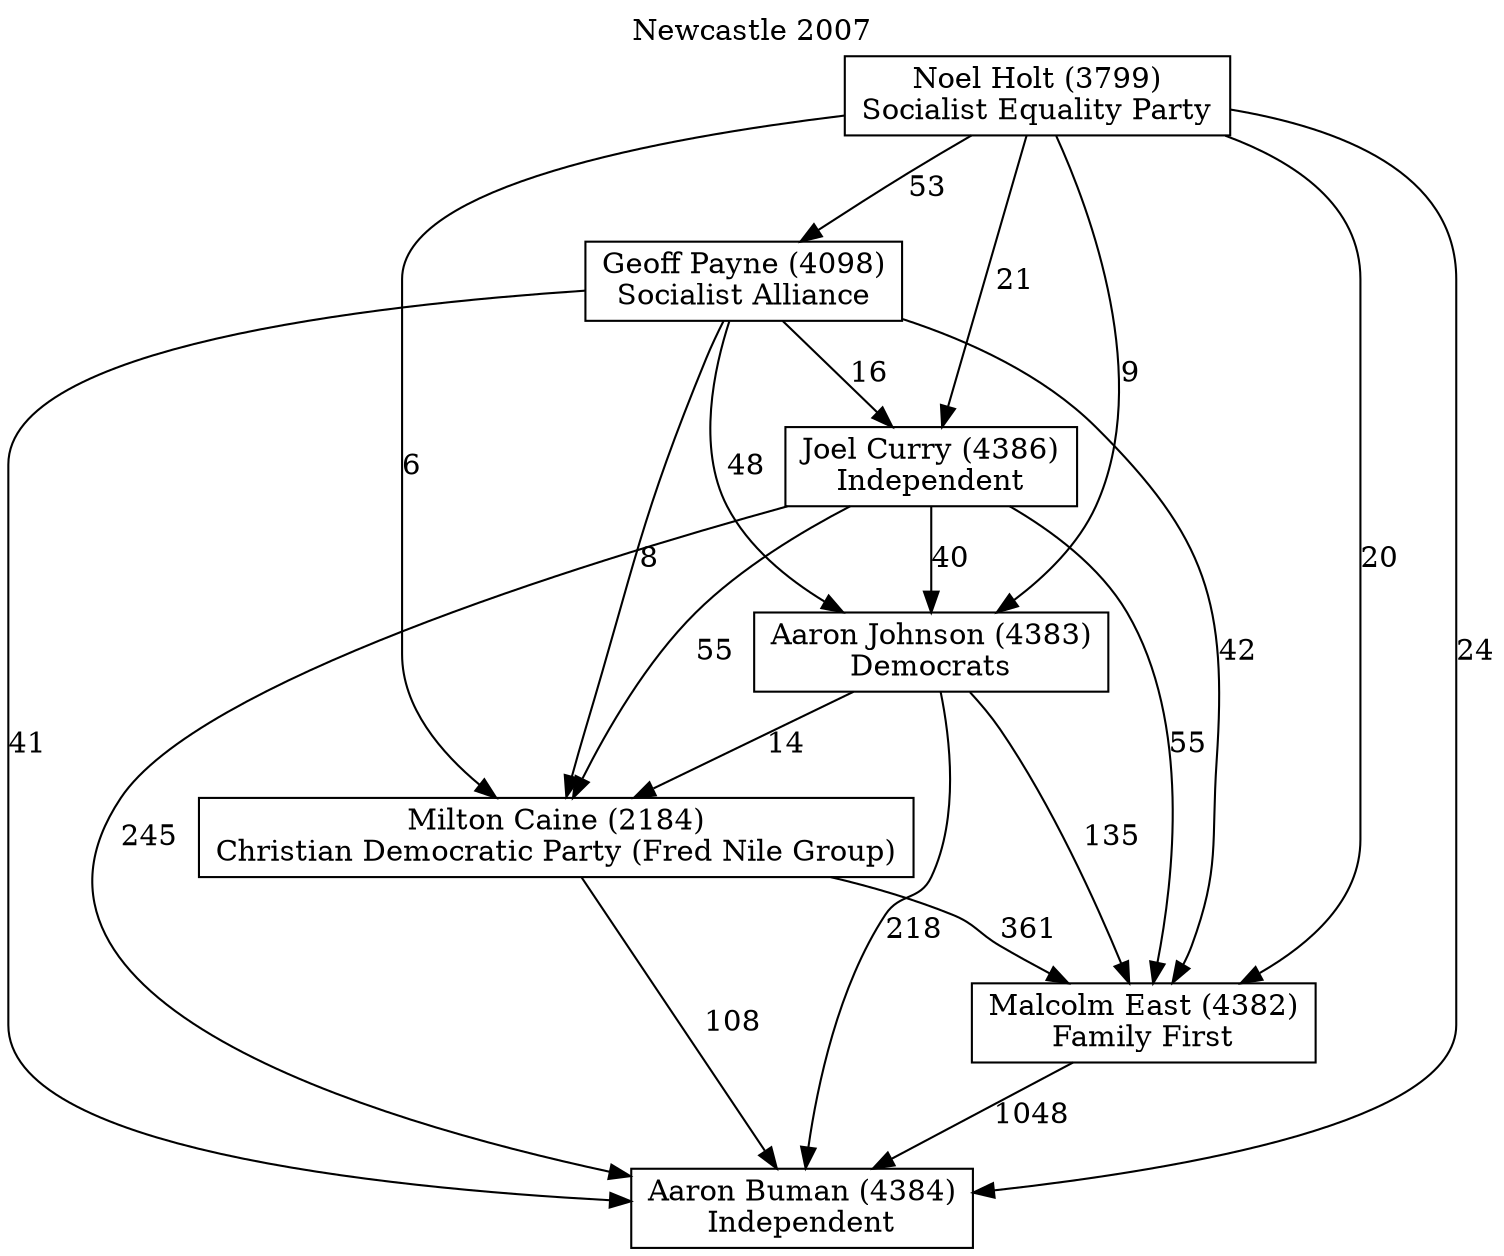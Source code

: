 // House preference flow
digraph "Aaron Buman (4384)_Newcastle_2007" {
	graph [label="Newcastle 2007" labelloc=t mclimit=10]
	node [shape=box]
	"Aaron Buman (4384)" [label="Aaron Buman (4384)
Independent"]
	"Aaron Johnson (4383)" [label="Aaron Johnson (4383)
Democrats"]
	"Geoff Payne (4098)" [label="Geoff Payne (4098)
Socialist Alliance"]
	"Joel Curry (4386)" [label="Joel Curry (4386)
Independent"]
	"Malcolm East (4382)" [label="Malcolm East (4382)
Family First"]
	"Milton Caine (2184)" [label="Milton Caine (2184)
Christian Democratic Party (Fred Nile Group)"]
	"Noel Holt (3799)" [label="Noel Holt (3799)
Socialist Equality Party"]
	"Aaron Johnson (4383)" -> "Aaron Buman (4384)" [label=218]
	"Aaron Johnson (4383)" -> "Malcolm East (4382)" [label=135]
	"Aaron Johnson (4383)" -> "Milton Caine (2184)" [label=14]
	"Geoff Payne (4098)" -> "Aaron Buman (4384)" [label=41]
	"Geoff Payne (4098)" -> "Aaron Johnson (4383)" [label=48]
	"Geoff Payne (4098)" -> "Joel Curry (4386)" [label=16]
	"Geoff Payne (4098)" -> "Malcolm East (4382)" [label=42]
	"Geoff Payne (4098)" -> "Milton Caine (2184)" [label=8]
	"Joel Curry (4386)" -> "Aaron Buman (4384)" [label=245]
	"Joel Curry (4386)" -> "Aaron Johnson (4383)" [label=40]
	"Joel Curry (4386)" -> "Malcolm East (4382)" [label=55]
	"Joel Curry (4386)" -> "Milton Caine (2184)" [label=55]
	"Malcolm East (4382)" -> "Aaron Buman (4384)" [label=1048]
	"Milton Caine (2184)" -> "Aaron Buman (4384)" [label=108]
	"Milton Caine (2184)" -> "Malcolm East (4382)" [label=361]
	"Noel Holt (3799)" -> "Aaron Buman (4384)" [label=24]
	"Noel Holt (3799)" -> "Aaron Johnson (4383)" [label=9]
	"Noel Holt (3799)" -> "Geoff Payne (4098)" [label=53]
	"Noel Holt (3799)" -> "Joel Curry (4386)" [label=21]
	"Noel Holt (3799)" -> "Malcolm East (4382)" [label=20]
	"Noel Holt (3799)" -> "Milton Caine (2184)" [label=6]
}
